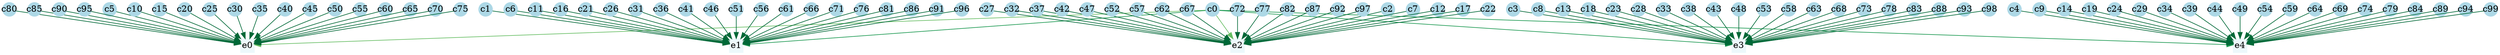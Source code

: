 digraph G {
	splines=false;
	c0[shape=circle, color=lightblue,style=filled ,height=0.30, width=0.30, fixedsize=true,];
	c1[shape=circle, color=lightblue,style=filled ,height=0.30, width=0.30, fixedsize=true,];
	c2[shape=circle, color=lightblue,style=filled ,height=0.30, width=0.30, fixedsize=true,];
	c3[shape=circle, color=lightblue,style=filled ,height=0.30, width=0.30, fixedsize=true,];
	c4[shape=circle, color=lightblue,style=filled ,height=0.30, width=0.30, fixedsize=true,];
	c5[shape=circle, color=lightblue,style=filled ,height=0.30, width=0.30, fixedsize=true,];
	c6[shape=circle, color=lightblue,style=filled ,height=0.30, width=0.30, fixedsize=true,];
	c7[shape=circle, color=lightblue,style=filled ,height=0.30, width=0.30, fixedsize=true,];
	c8[shape=circle, color=lightblue,style=filled ,height=0.30, width=0.30, fixedsize=true,];
	c9[shape=circle, color=lightblue,style=filled ,height=0.30, width=0.30, fixedsize=true,];
	c10[shape=circle, color=lightblue,style=filled ,height=0.30, width=0.30, fixedsize=true,];
	c11[shape=circle, color=lightblue,style=filled ,height=0.30, width=0.30, fixedsize=true,];
	c12[shape=circle, color=lightblue,style=filled ,height=0.30, width=0.30, fixedsize=true,];
	c13[shape=circle, color=lightblue,style=filled ,height=0.30, width=0.30, fixedsize=true,];
	c14[shape=circle, color=lightblue,style=filled ,height=0.30, width=0.30, fixedsize=true,];
	c15[shape=circle, color=lightblue,style=filled ,height=0.30, width=0.30, fixedsize=true,];
	c16[shape=circle, color=lightblue,style=filled ,height=0.30, width=0.30, fixedsize=true,];
	c17[shape=circle, color=lightblue,style=filled ,height=0.30, width=0.30, fixedsize=true,];
	c18[shape=circle, color=lightblue,style=filled ,height=0.30, width=0.30, fixedsize=true,];
	c19[shape=circle, color=lightblue,style=filled ,height=0.30, width=0.30, fixedsize=true,];
	c20[shape=circle, color=lightblue,style=filled ,height=0.30, width=0.30, fixedsize=true,];
	c21[shape=circle, color=lightblue,style=filled ,height=0.30, width=0.30, fixedsize=true,];
	c22[shape=circle, color=lightblue,style=filled ,height=0.30, width=0.30, fixedsize=true,];
	c23[shape=circle, color=lightblue,style=filled ,height=0.30, width=0.30, fixedsize=true,];
	c24[shape=circle, color=lightblue,style=filled ,height=0.30, width=0.30, fixedsize=true,];
	c25[shape=circle, color=lightblue,style=filled ,height=0.30, width=0.30, fixedsize=true,];
	c26[shape=circle, color=lightblue,style=filled ,height=0.30, width=0.30, fixedsize=true,];
	c27[shape=circle, color=lightblue,style=filled ,height=0.30, width=0.30, fixedsize=true,];
	c28[shape=circle, color=lightblue,style=filled ,height=0.30, width=0.30, fixedsize=true,];
	c29[shape=circle, color=lightblue,style=filled ,height=0.30, width=0.30, fixedsize=true,];
	c30[shape=circle, color=lightblue,style=filled ,height=0.30, width=0.30, fixedsize=true,];
	c31[shape=circle, color=lightblue,style=filled ,height=0.30, width=0.30, fixedsize=true,];
	c32[shape=circle, color=lightblue,style=filled ,height=0.30, width=0.30, fixedsize=true,];
	c33[shape=circle, color=lightblue,style=filled ,height=0.30, width=0.30, fixedsize=true,];
	c34[shape=circle, color=lightblue,style=filled ,height=0.30, width=0.30, fixedsize=true,];
	c35[shape=circle, color=lightblue,style=filled ,height=0.30, width=0.30, fixedsize=true,];
	c36[shape=circle, color=lightblue,style=filled ,height=0.30, width=0.30, fixedsize=true,];
	c37[shape=circle, color=lightblue,style=filled ,height=0.30, width=0.30, fixedsize=true,];
	c38[shape=circle, color=lightblue,style=filled ,height=0.30, width=0.30, fixedsize=true,];
	c39[shape=circle, color=lightblue,style=filled ,height=0.30, width=0.30, fixedsize=true,];
	c40[shape=circle, color=lightblue,style=filled ,height=0.30, width=0.30, fixedsize=true,];
	c41[shape=circle, color=lightblue,style=filled ,height=0.30, width=0.30, fixedsize=true,];
	c42[shape=circle, color=lightblue,style=filled ,height=0.30, width=0.30, fixedsize=true,];
	c43[shape=circle, color=lightblue,style=filled ,height=0.30, width=0.30, fixedsize=true,];
	c44[shape=circle, color=lightblue,style=filled ,height=0.30, width=0.30, fixedsize=true,];
	c45[shape=circle, color=lightblue,style=filled ,height=0.30, width=0.30, fixedsize=true,];
	c46[shape=circle, color=lightblue,style=filled ,height=0.30, width=0.30, fixedsize=true,];
	c47[shape=circle, color=lightblue,style=filled ,height=0.30, width=0.30, fixedsize=true,];
	c48[shape=circle, color=lightblue,style=filled ,height=0.30, width=0.30, fixedsize=true,];
	c49[shape=circle, color=lightblue,style=filled ,height=0.30, width=0.30, fixedsize=true,];
	c50[shape=circle, color=lightblue,style=filled ,height=0.30, width=0.30, fixedsize=true,];
	c51[shape=circle, color=lightblue,style=filled ,height=0.30, width=0.30, fixedsize=true,];
	c52[shape=circle, color=lightblue,style=filled ,height=0.30, width=0.30, fixedsize=true,];
	c53[shape=circle, color=lightblue,style=filled ,height=0.30, width=0.30, fixedsize=true,];
	c54[shape=circle, color=lightblue,style=filled ,height=0.30, width=0.30, fixedsize=true,];
	c55[shape=circle, color=lightblue,style=filled ,height=0.30, width=0.30, fixedsize=true,];
	c56[shape=circle, color=lightblue,style=filled ,height=0.30, width=0.30, fixedsize=true,];
	c57[shape=circle, color=lightblue,style=filled ,height=0.30, width=0.30, fixedsize=true,];
	c58[shape=circle, color=lightblue,style=filled ,height=0.30, width=0.30, fixedsize=true,];
	c59[shape=circle, color=lightblue,style=filled ,height=0.30, width=0.30, fixedsize=true,];
	c60[shape=circle, color=lightblue,style=filled ,height=0.30, width=0.30, fixedsize=true,];
	c61[shape=circle, color=lightblue,style=filled ,height=0.30, width=0.30, fixedsize=true,];
	c62[shape=circle, color=lightblue,style=filled ,height=0.30, width=0.30, fixedsize=true,];
	c63[shape=circle, color=lightblue,style=filled ,height=0.30, width=0.30, fixedsize=true,];
	c64[shape=circle, color=lightblue,style=filled ,height=0.30, width=0.30, fixedsize=true,];
	c65[shape=circle, color=lightblue,style=filled ,height=0.30, width=0.30, fixedsize=true,];
	c66[shape=circle, color=lightblue,style=filled ,height=0.30, width=0.30, fixedsize=true,];
	c67[shape=circle, color=lightblue,style=filled ,height=0.30, width=0.30, fixedsize=true,];
	c68[shape=circle, color=lightblue,style=filled ,height=0.30, width=0.30, fixedsize=true,];
	c69[shape=circle, color=lightblue,style=filled ,height=0.30, width=0.30, fixedsize=true,];
	c70[shape=circle, color=lightblue,style=filled ,height=0.30, width=0.30, fixedsize=true,];
	c71[shape=circle, color=lightblue,style=filled ,height=0.30, width=0.30, fixedsize=true,];
	c72[shape=circle, color=lightblue,style=filled ,height=0.30, width=0.30, fixedsize=true,];
	c73[shape=circle, color=lightblue,style=filled ,height=0.30, width=0.30, fixedsize=true,];
	c74[shape=circle, color=lightblue,style=filled ,height=0.30, width=0.30, fixedsize=true,];
	c75[shape=circle, color=lightblue,style=filled ,height=0.30, width=0.30, fixedsize=true,];
	c76[shape=circle, color=lightblue,style=filled ,height=0.30, width=0.30, fixedsize=true,];
	c77[shape=circle, color=lightblue,style=filled ,height=0.30, width=0.30, fixedsize=true,];
	c78[shape=circle, color=lightblue,style=filled ,height=0.30, width=0.30, fixedsize=true,];
	c79[shape=circle, color=lightblue,style=filled ,height=0.30, width=0.30, fixedsize=true,];
	c80[shape=circle, color=lightblue,style=filled ,height=0.30, width=0.30, fixedsize=true,];
	c81[shape=circle, color=lightblue,style=filled ,height=0.30, width=0.30, fixedsize=true,];
	c82[shape=circle, color=lightblue,style=filled ,height=0.30, width=0.30, fixedsize=true,];
	c83[shape=circle, color=lightblue,style=filled ,height=0.30, width=0.30, fixedsize=true,];
	c84[shape=circle, color=lightblue,style=filled ,height=0.30, width=0.30, fixedsize=true,];
	c85[shape=circle, color=lightblue,style=filled ,height=0.30, width=0.30, fixedsize=true,];
	c86[shape=circle, color=lightblue,style=filled ,height=0.30, width=0.30, fixedsize=true,];
	c87[shape=circle, color=lightblue,style=filled ,height=0.30, width=0.30, fixedsize=true,];
	c88[shape=circle, color=lightblue,style=filled ,height=0.30, width=0.30, fixedsize=true,];
	c89[shape=circle, color=lightblue,style=filled ,height=0.30, width=0.30, fixedsize=true,];
	c90[shape=circle, color=lightblue,style=filled ,height=0.30, width=0.30, fixedsize=true,];
	c91[shape=circle, color=lightblue,style=filled ,height=0.30, width=0.30, fixedsize=true,];
	c92[shape=circle, color=lightblue,style=filled ,height=0.30, width=0.30, fixedsize=true,];
	c93[shape=circle, color=lightblue,style=filled ,height=0.30, width=0.30, fixedsize=true,];
	c94[shape=circle, color=lightblue,style=filled ,height=0.30, width=0.30, fixedsize=true,];
	c95[shape=circle, color=lightblue,style=filled ,height=0.30, width=0.30, fixedsize=true,];
	c96[shape=circle, color=lightblue,style=filled ,height=0.30, width=0.30, fixedsize=true,];
	c97[shape=circle, color=lightblue,style=filled ,height=0.30, width=0.30, fixedsize=true,];
	c98[shape=circle, color=lightblue,style=filled ,height=0.30, width=0.30, fixedsize=true,];
	c99[shape=circle, color=lightblue,style=filled ,height=0.30, width=0.30, fixedsize=true,];
	e0[shape=box, color="#edf8fb",style=filled ,height=0.30, width=0.30, fixedsize=true,];
	e1[shape=box, color="#edf8fb",style=filled ,height=0.30, width=0.30, fixedsize=true,];
	e2[shape=box, color="#edf8fb",style=filled ,height=0.30, width=0.30, fixedsize=true,];
	e3[shape=box, color="#edf8fb",style=filled ,height=0.30, width=0.30, fixedsize=true,];
	e4[shape=box, color="#edf8fb",style=filled ,height=0.30, width=0.30, fixedsize=true,];
	"c0" -> "e0"[color="#66bd63"];
	"c0" -> "e1"[color="#1a9850"];
	"c0" -> "e2"[color="#66bd63"];
	"c0" -> "e3"[color="#1a9850"];
	"c0" -> "e4"[color="#1a9850"];
	"c1" -> "e1"[color="#006837"];
	"c2" -> "e2"[color="#006837"];
	"c3" -> "e3"[color="#006837"];
	"c4" -> "e4"[color="#006837"];
	"c5" -> "e0"[color="#006837"];
	"c6" -> "e1"[color="#006837"];
	"c7" -> "e2"[color="#006837"];
	"c8" -> "e3"[color="#006837"];
	"c9" -> "e4"[color="#006837"];
	"c10" -> "e0"[color="#006837"];
	"c11" -> "e1"[color="#006837"];
	"c12" -> "e2"[color="#006837"];
	"c13" -> "e3"[color="#006837"];
	"c14" -> "e4"[color="#006837"];
	"c15" -> "e0"[color="#006837"];
	"c16" -> "e1"[color="#006837"];
	"c17" -> "e2"[color="#006837"];
	"c18" -> "e3"[color="#006837"];
	"c19" -> "e4"[color="#006837"];
	"c20" -> "e0"[color="#006837"];
	"c21" -> "e1"[color="#006837"];
	"c22" -> "e2"[color="#006837"];
	"c23" -> "e3"[color="#006837"];
	"c24" -> "e4"[color="#006837"];
	"c25" -> "e0"[color="#006837"];
	"c26" -> "e1"[color="#006837"];
	"c27" -> "e2"[color="#006837"];
	"c28" -> "e3"[color="#006837"];
	"c29" -> "e4"[color="#006837"];
	"c30" -> "e0"[color="#006837"];
	"c31" -> "e1"[color="#006837"];
	"c32" -> "e2"[color="#006837"];
	"c33" -> "e3"[color="#006837"];
	"c34" -> "e4"[color="#006837"];
	"c35" -> "e0"[color="#006837"];
	"c36" -> "e1"[color="#006837"];
	"c37" -> "e2"[color="#006837"];
	"c38" -> "e3"[color="#006837"];
	"c39" -> "e4"[color="#006837"];
	"c40" -> "e0"[color="#006837"];
	"c41" -> "e1"[color="#006837"];
	"c42" -> "e2"[color="#006837"];
	"c43" -> "e3"[color="#006837"];
	"c44" -> "e4"[color="#006837"];
	"c45" -> "e0"[color="#006837"];
	"c46" -> "e1"[color="#006837"];
	"c47" -> "e2"[color="#006837"];
	"c48" -> "e3"[color="#006837"];
	"c49" -> "e4"[color="#006837"];
	"c50" -> "e0"[color="#006837"];
	"c51" -> "e1"[color="#006837"];
	"c52" -> "e2"[color="#006837"];
	"c53" -> "e3"[color="#006837"];
	"c54" -> "e4"[color="#006837"];
	"c55" -> "e0"[color="#006837"];
	"c56" -> "e1"[color="#006837"];
	"c57" -> "e2"[color="#006837"];
	"c58" -> "e3"[color="#006837"];
	"c59" -> "e4"[color="#006837"];
	"c60" -> "e0"[color="#006837"];
	"c61" -> "e1"[color="#006837"];
	"c62" -> "e2"[color="#006837"];
	"c63" -> "e3"[color="#006837"];
	"c64" -> "e4"[color="#006837"];
	"c65" -> "e0"[color="#006837"];
	"c66" -> "e1"[color="#006837"];
	"c67" -> "e2"[color="#006837"];
	"c68" -> "e3"[color="#006837"];
	"c69" -> "e4"[color="#006837"];
	"c70" -> "e0"[color="#006837"];
	"c71" -> "e1"[color="#006837"];
	"c72" -> "e2"[color="#006837"];
	"c73" -> "e3"[color="#006837"];
	"c74" -> "e4"[color="#006837"];
	"c75" -> "e0"[color="#006837"];
	"c76" -> "e1"[color="#006837"];
	"c77" -> "e2"[color="#006837"];
	"c78" -> "e3"[color="#006837"];
	"c79" -> "e4"[color="#006837"];
	"c80" -> "e0"[color="#006837"];
	"c81" -> "e1"[color="#006837"];
	"c82" -> "e2"[color="#006837"];
	"c83" -> "e3"[color="#006837"];
	"c84" -> "e4"[color="#006837"];
	"c85" -> "e0"[color="#006837"];
	"c86" -> "e1"[color="#006837"];
	"c87" -> "e2"[color="#006837"];
	"c88" -> "e3"[color="#006837"];
	"c89" -> "e4"[color="#006837"];
	"c90" -> "e0"[color="#006837"];
	"c91" -> "e1"[color="#006837"];
	"c92" -> "e2"[color="#006837"];
	"c93" -> "e3"[color="#006837"];
	"c94" -> "e4"[color="#006837"];
	"c95" -> "e0"[color="#006837"];
	"c96" -> "e1"[color="#006837"];
	"c97" -> "e2"[color="#006837"];
	"c98" -> "e3"[color="#006837"];
	"c99" -> "e4"[color="#006837"];
}